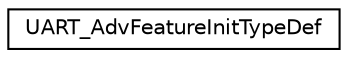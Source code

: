 digraph "Graphical Class Hierarchy"
{
 // LATEX_PDF_SIZE
  edge [fontname="Helvetica",fontsize="10",labelfontname="Helvetica",labelfontsize="10"];
  node [fontname="Helvetica",fontsize="10",shape=record];
  rankdir="LR";
  Node0 [label="UART_AdvFeatureInitTypeDef",height=0.2,width=0.4,color="black", fillcolor="white", style="filled",URL="$structUART__AdvFeatureInitTypeDef.html",tooltip="UART Advanced Features initialization structure definition."];
}
